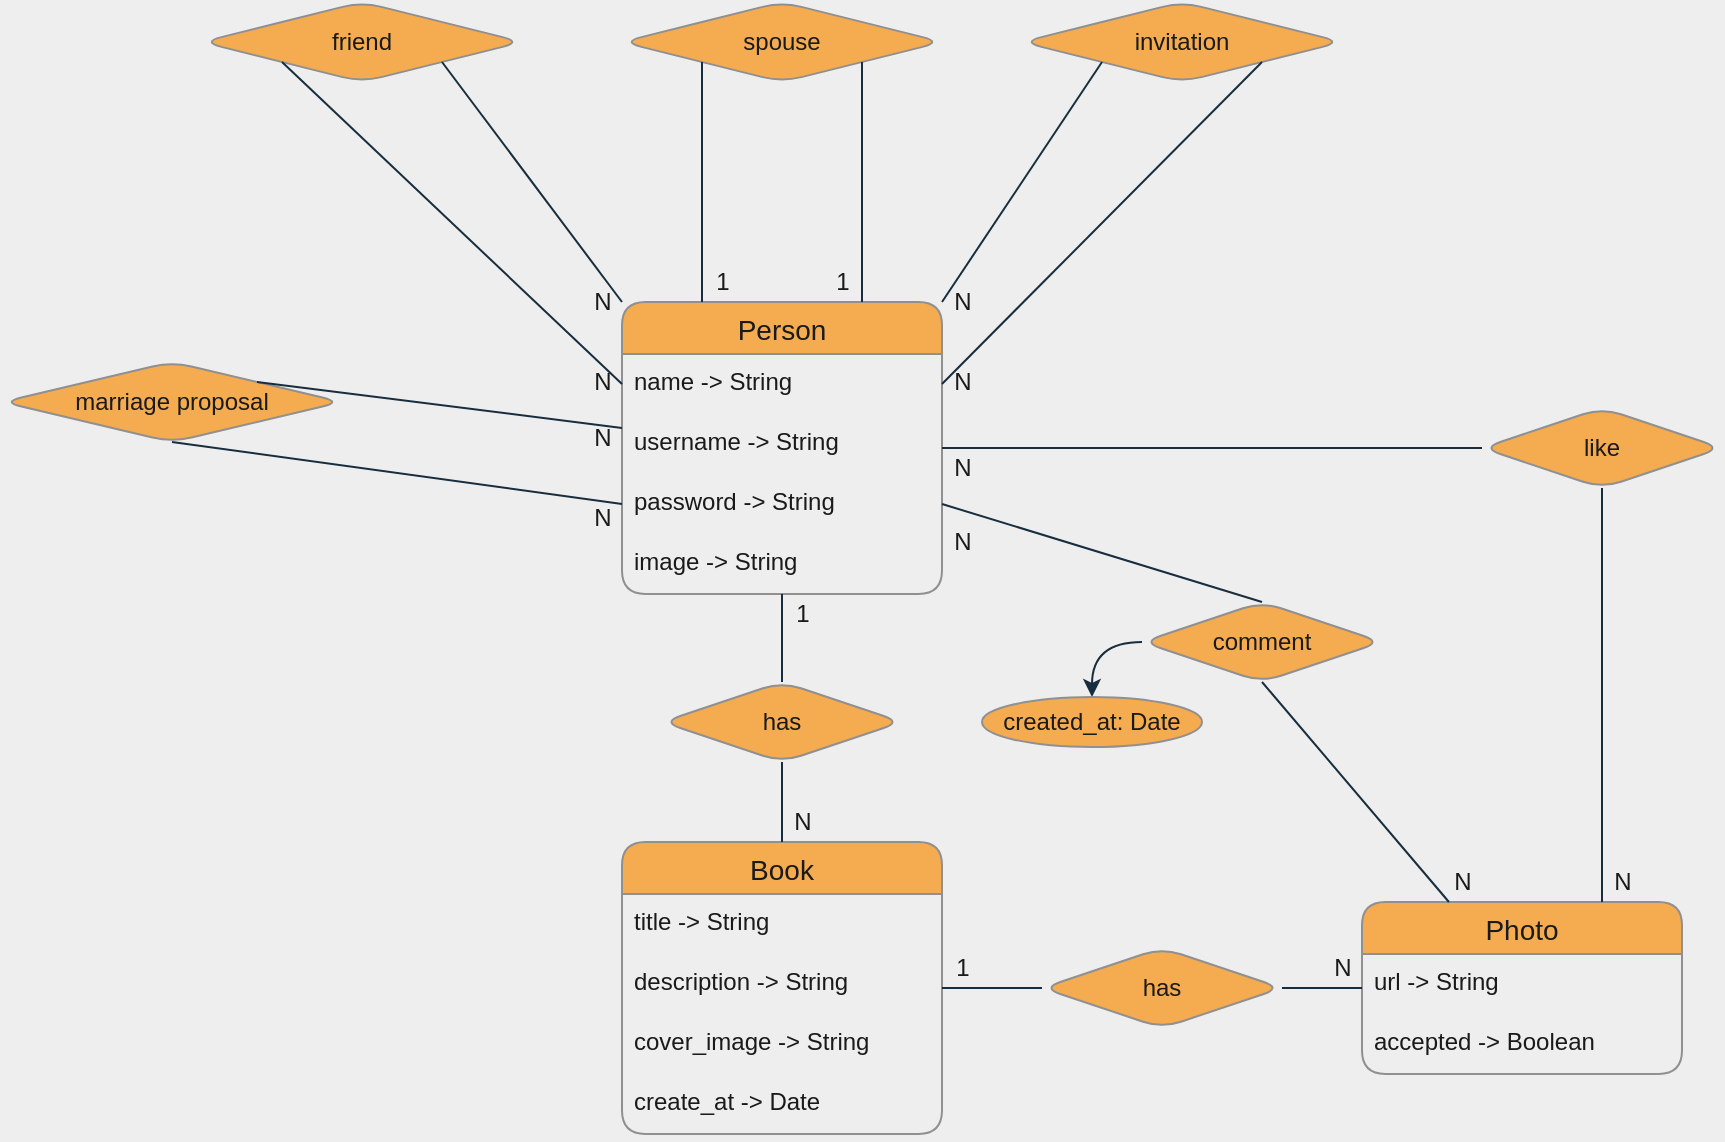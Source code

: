 <mxfile version="14.9.6" type="device"><diagram id="D7RLqIg8jdXj-3cyMNZ4" name="Página-1"><mxGraphModel dx="1240" dy="739" grid="1" gridSize="10" guides="1" tooltips="1" connect="1" arrows="1" fold="1" page="1" pageScale="1" pageWidth="1100" pageHeight="850" background="#EEEEEE" math="0" shadow="0"><root><mxCell id="0"/><mxCell id="1" parent="0"/><mxCell id="IPRl2dT581w0wiy9FcsN-63" value="Person" style="swimlane;fontStyle=0;childLayout=stackLayout;horizontal=1;startSize=26;horizontalStack=0;resizeParent=1;resizeParentMax=0;resizeLast=0;collapsible=1;marginBottom=0;align=center;fontSize=14;rounded=1;fillColor=#F5AB50;strokeColor=#909090;fontColor=#1A1A1A;" vertex="1" parent="1"><mxGeometry x="380" y="292" width="160" height="146" as="geometry"/></mxCell><mxCell id="IPRl2dT581w0wiy9FcsN-64" value="name -&gt; String" style="text;strokeColor=none;fillColor=none;spacingLeft=4;spacingRight=4;overflow=hidden;rotatable=0;points=[[0,0.5],[1,0.5]];portConstraint=eastwest;fontSize=12;rounded=1;fontColor=#1A1A1A;" vertex="1" parent="IPRl2dT581w0wiy9FcsN-63"><mxGeometry y="26" width="160" height="30" as="geometry"/></mxCell><mxCell id="IPRl2dT581w0wiy9FcsN-65" value="username -&gt; String" style="text;strokeColor=none;fillColor=none;spacingLeft=4;spacingRight=4;overflow=hidden;rotatable=0;points=[[0,0.5],[1,0.5]];portConstraint=eastwest;fontSize=12;rounded=1;fontColor=#1A1A1A;" vertex="1" parent="IPRl2dT581w0wiy9FcsN-63"><mxGeometry y="56" width="160" height="30" as="geometry"/></mxCell><mxCell id="IPRl2dT581w0wiy9FcsN-66" value="password -&gt; String" style="text;strokeColor=none;fillColor=none;spacingLeft=4;spacingRight=4;overflow=hidden;rotatable=0;points=[[0,0.5],[1,0.5]];portConstraint=eastwest;fontSize=12;rounded=1;fontColor=#1A1A1A;" vertex="1" parent="IPRl2dT581w0wiy9FcsN-63"><mxGeometry y="86" width="160" height="30" as="geometry"/></mxCell><mxCell id="IPRl2dT581w0wiy9FcsN-67" value="image -&gt; String" style="text;strokeColor=none;fillColor=none;spacingLeft=4;spacingRight=4;overflow=hidden;rotatable=0;points=[[0,0.5],[1,0.5]];portConstraint=eastwest;fontSize=12;rounded=1;fontColor=#1A1A1A;" vertex="1" parent="IPRl2dT581w0wiy9FcsN-63"><mxGeometry y="116" width="160" height="30" as="geometry"/></mxCell><mxCell id="IPRl2dT581w0wiy9FcsN-73" value="friend" style="shape=rhombus;perimeter=rhombusPerimeter;whiteSpace=wrap;html=1;align=center;rounded=1;fillColor=#F5AB50;strokeColor=#909090;fontColor=#1A1A1A;" vertex="1" parent="1"><mxGeometry x="170" y="142" width="160" height="40" as="geometry"/></mxCell><mxCell id="IPRl2dT581w0wiy9FcsN-74" value="" style="endArrow=none;html=1;exitX=0;exitY=1;exitDx=0;exitDy=0;entryX=0;entryY=0.5;entryDx=0;entryDy=0;curved=1;strokeColor=#182E3E;fontColor=#1A1A1A;labelBackgroundColor=#EEEEEE;" edge="1" parent="1" source="IPRl2dT581w0wiy9FcsN-73" target="IPRl2dT581w0wiy9FcsN-64"><mxGeometry relative="1" as="geometry"><mxPoint x="450" y="322" as="sourcePoint"/><mxPoint x="610" y="322" as="targetPoint"/></mxGeometry></mxCell><mxCell id="IPRl2dT581w0wiy9FcsN-75" value="" style="endArrow=none;html=1;exitX=1;exitY=1;exitDx=0;exitDy=0;entryX=0;entryY=0;entryDx=0;entryDy=0;curved=1;strokeColor=#182E3E;fontColor=#1A1A1A;labelBackgroundColor=#EEEEEE;" edge="1" parent="1" source="IPRl2dT581w0wiy9FcsN-73" target="IPRl2dT581w0wiy9FcsN-63"><mxGeometry relative="1" as="geometry"><mxPoint x="430" y="177" as="sourcePoint"/><mxPoint x="430" y="302" as="targetPoint"/></mxGeometry></mxCell><mxCell id="IPRl2dT581w0wiy9FcsN-76" value="N" style="text;html=1;align=center;verticalAlign=middle;resizable=0;points=[];autosize=1;strokeColor=none;rounded=1;fontColor=#1A1A1A;" vertex="1" parent="1"><mxGeometry x="360" y="282" width="20" height="20" as="geometry"/></mxCell><mxCell id="IPRl2dT581w0wiy9FcsN-77" value="N" style="text;html=1;align=center;verticalAlign=middle;resizable=0;points=[];autosize=1;strokeColor=none;rounded=1;fontColor=#1A1A1A;" vertex="1" parent="1"><mxGeometry x="360" y="322" width="20" height="20" as="geometry"/></mxCell><mxCell id="IPRl2dT581w0wiy9FcsN-78" value="spouse" style="shape=rhombus;perimeter=rhombusPerimeter;whiteSpace=wrap;html=1;align=center;rounded=1;fillColor=#F5AB50;strokeColor=#909090;fontColor=#1A1A1A;" vertex="1" parent="1"><mxGeometry x="380" y="142" width="160" height="40" as="geometry"/></mxCell><mxCell id="IPRl2dT581w0wiy9FcsN-79" value="" style="endArrow=none;html=1;entryX=0.25;entryY=0;entryDx=0;entryDy=0;exitX=0;exitY=1;exitDx=0;exitDy=0;curved=1;strokeColor=#182E3E;fontColor=#1A1A1A;labelBackgroundColor=#EEEEEE;" edge="1" parent="1" source="IPRl2dT581w0wiy9FcsN-78" target="IPRl2dT581w0wiy9FcsN-63"><mxGeometry relative="1" as="geometry"><mxPoint x="510" y="182" as="sourcePoint"/><mxPoint x="430" y="302" as="targetPoint"/></mxGeometry></mxCell><mxCell id="IPRl2dT581w0wiy9FcsN-80" value="" style="endArrow=none;html=1;exitX=1;exitY=1;exitDx=0;exitDy=0;entryX=0.75;entryY=0;entryDx=0;entryDy=0;curved=1;strokeColor=#182E3E;fontColor=#1A1A1A;labelBackgroundColor=#EEEEEE;" edge="1" parent="1" source="IPRl2dT581w0wiy9FcsN-78" target="IPRl2dT581w0wiy9FcsN-63"><mxGeometry relative="1" as="geometry"><mxPoint x="560" y="192" as="sourcePoint"/><mxPoint x="510" y="302" as="targetPoint"/></mxGeometry></mxCell><mxCell id="IPRl2dT581w0wiy9FcsN-81" value="1" style="text;html=1;align=center;verticalAlign=middle;resizable=0;points=[];autosize=1;strokeColor=none;rounded=1;fontColor=#1A1A1A;" vertex="1" parent="1"><mxGeometry x="420" y="272" width="20" height="20" as="geometry"/></mxCell><mxCell id="IPRl2dT581w0wiy9FcsN-82" value="1" style="text;html=1;align=center;verticalAlign=middle;resizable=0;points=[];autosize=1;strokeColor=none;rounded=1;fontColor=#1A1A1A;" vertex="1" parent="1"><mxGeometry x="480" y="272" width="20" height="20" as="geometry"/></mxCell><mxCell id="IPRl2dT581w0wiy9FcsN-83" value="invitation" style="shape=rhombus;perimeter=rhombusPerimeter;whiteSpace=wrap;html=1;align=center;rounded=1;fillColor=#F5AB50;strokeColor=#909090;fontColor=#1A1A1A;" vertex="1" parent="1"><mxGeometry x="580" y="142" width="160" height="40" as="geometry"/></mxCell><mxCell id="IPRl2dT581w0wiy9FcsN-84" value="" style="endArrow=none;html=1;exitX=0;exitY=1;exitDx=0;exitDy=0;entryX=1;entryY=0;entryDx=0;entryDy=0;curved=1;strokeColor=#182E3E;fontColor=#1A1A1A;labelBackgroundColor=#EEEEEE;" edge="1" parent="1" source="IPRl2dT581w0wiy9FcsN-83" target="IPRl2dT581w0wiy9FcsN-63"><mxGeometry relative="1" as="geometry"><mxPoint x="640" y="192" as="sourcePoint"/><mxPoint x="550" y="343" as="targetPoint"/></mxGeometry></mxCell><mxCell id="IPRl2dT581w0wiy9FcsN-86" value="" style="endArrow=none;html=1;exitX=1;exitY=1;exitDx=0;exitDy=0;entryX=1;entryY=0.5;entryDx=0;entryDy=0;curved=1;strokeColor=#182E3E;fontColor=#1A1A1A;labelBackgroundColor=#EEEEEE;" edge="1" parent="1" source="IPRl2dT581w0wiy9FcsN-83" target="IPRl2dT581w0wiy9FcsN-64"><mxGeometry relative="1" as="geometry"><mxPoint x="650.0" y="202" as="sourcePoint"/><mxPoint x="550" y="373" as="targetPoint"/></mxGeometry></mxCell><mxCell id="IPRl2dT581w0wiy9FcsN-87" value="N" style="text;html=1;align=center;verticalAlign=middle;resizable=0;points=[];autosize=1;strokeColor=none;rounded=1;fontColor=#1A1A1A;" vertex="1" parent="1"><mxGeometry x="540" y="282" width="20" height="20" as="geometry"/></mxCell><mxCell id="IPRl2dT581w0wiy9FcsN-88" value="N" style="text;html=1;align=center;verticalAlign=middle;resizable=0;points=[];autosize=1;strokeColor=none;rounded=1;fontColor=#1A1A1A;" vertex="1" parent="1"><mxGeometry x="540" y="322" width="20" height="20" as="geometry"/></mxCell><mxCell id="IPRl2dT581w0wiy9FcsN-89" value="Book" style="swimlane;fontStyle=0;childLayout=stackLayout;horizontal=1;startSize=26;horizontalStack=0;resizeParent=1;resizeParentMax=0;resizeLast=0;collapsible=1;marginBottom=0;align=center;fontSize=14;rounded=1;fillColor=#F5AB50;strokeColor=#909090;fontColor=#1A1A1A;" vertex="1" parent="1"><mxGeometry x="380" y="562" width="160" height="146" as="geometry"/></mxCell><mxCell id="IPRl2dT581w0wiy9FcsN-90" value="title -&gt; String" style="text;strokeColor=none;fillColor=none;spacingLeft=4;spacingRight=4;overflow=hidden;rotatable=0;points=[[0,0.5],[1,0.5]];portConstraint=eastwest;fontSize=12;rounded=1;fontColor=#1A1A1A;" vertex="1" parent="IPRl2dT581w0wiy9FcsN-89"><mxGeometry y="26" width="160" height="30" as="geometry"/></mxCell><mxCell id="IPRl2dT581w0wiy9FcsN-91" value="description -&gt; String" style="text;strokeColor=none;fillColor=none;spacingLeft=4;spacingRight=4;overflow=hidden;rotatable=0;points=[[0,0.5],[1,0.5]];portConstraint=eastwest;fontSize=12;rounded=1;fontColor=#1A1A1A;" vertex="1" parent="IPRl2dT581w0wiy9FcsN-89"><mxGeometry y="56" width="160" height="30" as="geometry"/></mxCell><mxCell id="IPRl2dT581w0wiy9FcsN-92" value="cover_image -&gt; String" style="text;strokeColor=none;fillColor=none;spacingLeft=4;spacingRight=4;overflow=hidden;rotatable=0;points=[[0,0.5],[1,0.5]];portConstraint=eastwest;fontSize=12;rounded=1;fontColor=#1A1A1A;" vertex="1" parent="IPRl2dT581w0wiy9FcsN-89"><mxGeometry y="86" width="160" height="30" as="geometry"/></mxCell><mxCell id="IPRl2dT581w0wiy9FcsN-93" value="create_at -&gt; Date" style="text;strokeColor=none;fillColor=none;spacingLeft=4;spacingRight=4;overflow=hidden;rotatable=0;points=[[0,0.5],[1,0.5]];portConstraint=eastwest;fontSize=12;rounded=1;fontColor=#1A1A1A;" vertex="1" parent="IPRl2dT581w0wiy9FcsN-89"><mxGeometry y="116" width="160" height="30" as="geometry"/></mxCell><mxCell id="IPRl2dT581w0wiy9FcsN-94" value="has" style="shape=rhombus;perimeter=rhombusPerimeter;whiteSpace=wrap;html=1;align=center;rounded=1;fillColor=#F5AB50;strokeColor=#909090;fontColor=#1A1A1A;" vertex="1" parent="1"><mxGeometry x="400" y="482" width="120" height="40" as="geometry"/></mxCell><mxCell id="IPRl2dT581w0wiy9FcsN-95" value="" style="endArrow=none;html=1;curved=1;strokeColor=#182E3E;fontColor=#1A1A1A;labelBackgroundColor=#EEEEEE;" edge="1" parent="1" source="IPRl2dT581w0wiy9FcsN-94" target="IPRl2dT581w0wiy9FcsN-63"><mxGeometry relative="1" as="geometry"><mxPoint x="726.16" y="221.2" as="sourcePoint"/><mxPoint x="550" y="433" as="targetPoint"/></mxGeometry></mxCell><mxCell id="IPRl2dT581w0wiy9FcsN-96" value="" style="endArrow=none;html=1;curved=1;strokeColor=#182E3E;fontColor=#1A1A1A;labelBackgroundColor=#EEEEEE;" edge="1" parent="1" source="IPRl2dT581w0wiy9FcsN-94" target="IPRl2dT581w0wiy9FcsN-89"><mxGeometry relative="1" as="geometry"><mxPoint x="470" y="492" as="sourcePoint"/><mxPoint x="470" y="448" as="targetPoint"/></mxGeometry></mxCell><mxCell id="IPRl2dT581w0wiy9FcsN-98" value="N" style="text;html=1;align=center;verticalAlign=middle;resizable=0;points=[];autosize=1;strokeColor=none;rounded=1;fontColor=#1A1A1A;" vertex="1" parent="1"><mxGeometry x="460" y="542" width="20" height="20" as="geometry"/></mxCell><mxCell id="IPRl2dT581w0wiy9FcsN-100" value="1" style="text;html=1;align=center;verticalAlign=middle;resizable=0;points=[];autosize=1;strokeColor=none;rounded=1;fontColor=#1A1A1A;" vertex="1" parent="1"><mxGeometry x="460" y="438" width="20" height="20" as="geometry"/></mxCell><mxCell id="IPRl2dT581w0wiy9FcsN-101" value="Photo" style="swimlane;fontStyle=0;childLayout=stackLayout;horizontal=1;startSize=26;horizontalStack=0;resizeParent=1;resizeParentMax=0;resizeLast=0;collapsible=1;marginBottom=0;align=center;fontSize=14;rounded=1;fillColor=#F5AB50;strokeColor=#909090;fontColor=#1A1A1A;" vertex="1" parent="1"><mxGeometry x="750" y="592" width="160" height="86" as="geometry"/></mxCell><mxCell id="IPRl2dT581w0wiy9FcsN-102" value="url -&gt; String" style="text;strokeColor=none;fillColor=none;spacingLeft=4;spacingRight=4;overflow=hidden;rotatable=0;points=[[0,0.5],[1,0.5]];portConstraint=eastwest;fontSize=12;rounded=1;fontColor=#1A1A1A;" vertex="1" parent="IPRl2dT581w0wiy9FcsN-101"><mxGeometry y="26" width="160" height="30" as="geometry"/></mxCell><mxCell id="IPRl2dT581w0wiy9FcsN-103" value="accepted -&gt; Boolean" style="text;strokeColor=none;fillColor=none;spacingLeft=4;spacingRight=4;overflow=hidden;rotatable=0;points=[[0,0.5],[1,0.5]];portConstraint=eastwest;fontSize=12;rounded=1;fontColor=#1A1A1A;" vertex="1" parent="IPRl2dT581w0wiy9FcsN-101"><mxGeometry y="56" width="160" height="30" as="geometry"/></mxCell><mxCell id="IPRl2dT581w0wiy9FcsN-106" value="has" style="shape=rhombus;perimeter=rhombusPerimeter;whiteSpace=wrap;html=1;align=center;rounded=1;fillColor=#F5AB50;strokeColor=#909090;fontColor=#1A1A1A;" vertex="1" parent="1"><mxGeometry x="590" y="615" width="120" height="40" as="geometry"/></mxCell><mxCell id="IPRl2dT581w0wiy9FcsN-107" value="" style="endArrow=none;html=1;curved=1;strokeColor=#182E3E;fontColor=#1A1A1A;labelBackgroundColor=#EEEEEE;" edge="1" parent="1" source="IPRl2dT581w0wiy9FcsN-106" target="IPRl2dT581w0wiy9FcsN-89"><mxGeometry relative="1" as="geometry"><mxPoint x="470" y="532.0" as="sourcePoint"/><mxPoint x="470" y="572.0" as="targetPoint"/></mxGeometry></mxCell><mxCell id="IPRl2dT581w0wiy9FcsN-108" value="" style="endArrow=none;html=1;curved=1;strokeColor=#182E3E;fontColor=#1A1A1A;labelBackgroundColor=#EEEEEE;" edge="1" parent="1" source="IPRl2dT581w0wiy9FcsN-106" target="IPRl2dT581w0wiy9FcsN-101"><mxGeometry relative="1" as="geometry"><mxPoint x="590" y="645" as="sourcePoint"/><mxPoint x="550" y="645" as="targetPoint"/></mxGeometry></mxCell><mxCell id="IPRl2dT581w0wiy9FcsN-109" value="N" style="text;html=1;align=center;verticalAlign=middle;resizable=0;points=[];autosize=1;strokeColor=none;rounded=1;fontColor=#1A1A1A;" vertex="1" parent="1"><mxGeometry x="730" y="615" width="20" height="20" as="geometry"/></mxCell><mxCell id="IPRl2dT581w0wiy9FcsN-110" value="1" style="text;html=1;align=center;verticalAlign=middle;resizable=0;points=[];autosize=1;strokeColor=none;rounded=1;fontColor=#1A1A1A;" vertex="1" parent="1"><mxGeometry x="540" y="615" width="20" height="20" as="geometry"/></mxCell><mxCell id="IPRl2dT581w0wiy9FcsN-114" value="like" style="shape=rhombus;perimeter=rhombusPerimeter;whiteSpace=wrap;html=1;align=center;rounded=1;fillColor=#F5AB50;strokeColor=#909090;fontColor=#1A1A1A;" vertex="1" parent="1"><mxGeometry x="810" y="345" width="120" height="40" as="geometry"/></mxCell><mxCell id="IPRl2dT581w0wiy9FcsN-115" value="" style="endArrow=none;html=1;curved=1;strokeColor=#182E3E;fontColor=#1A1A1A;labelBackgroundColor=#EEEEEE;" edge="1" parent="1" source="IPRl2dT581w0wiy9FcsN-114" target="IPRl2dT581w0wiy9FcsN-63"><mxGeometry relative="1" as="geometry"><mxPoint x="600" y="645" as="sourcePoint"/><mxPoint x="550" y="645" as="targetPoint"/></mxGeometry></mxCell><mxCell id="IPRl2dT581w0wiy9FcsN-117" value="" style="endArrow=none;html=1;exitX=0.75;exitY=0;exitDx=0;exitDy=0;curved=1;strokeColor=#182E3E;fontColor=#1A1A1A;labelBackgroundColor=#EEEEEE;" edge="1" parent="1" source="IPRl2dT581w0wiy9FcsN-101" target="IPRl2dT581w0wiy9FcsN-114"><mxGeometry relative="1" as="geometry"><mxPoint x="740" y="446" as="sourcePoint"/><mxPoint x="690" y="446" as="targetPoint"/></mxGeometry></mxCell><mxCell id="IPRl2dT581w0wiy9FcsN-118" value="N" style="text;html=1;align=center;verticalAlign=middle;resizable=0;points=[];autosize=1;strokeColor=none;rounded=1;fontColor=#1A1A1A;" vertex="1" parent="1"><mxGeometry x="540" y="365" width="20" height="20" as="geometry"/></mxCell><mxCell id="IPRl2dT581w0wiy9FcsN-119" value="N" style="text;html=1;align=center;verticalAlign=middle;resizable=0;points=[];autosize=1;strokeColor=none;rounded=1;fontColor=#1A1A1A;" vertex="1" parent="1"><mxGeometry x="870" y="572" width="20" height="20" as="geometry"/></mxCell><mxCell id="IPRl2dT581w0wiy9FcsN-127" value="" style="edgeStyle=orthogonalEdgeStyle;orthogonalLoop=1;jettySize=auto;html=1;exitX=0;exitY=0.5;exitDx=0;exitDy=0;curved=1;strokeColor=#182E3E;fontColor=#1A1A1A;labelBackgroundColor=#EEEEEE;" edge="1" parent="1" source="IPRl2dT581w0wiy9FcsN-120" target="IPRl2dT581w0wiy9FcsN-126"><mxGeometry relative="1" as="geometry"/></mxCell><mxCell id="IPRl2dT581w0wiy9FcsN-120" value="comment" style="shape=rhombus;perimeter=rhombusPerimeter;whiteSpace=wrap;html=1;align=center;rounded=1;fillColor=#F5AB50;strokeColor=#909090;fontColor=#1A1A1A;" vertex="1" parent="1"><mxGeometry x="640" y="442" width="120" height="40" as="geometry"/></mxCell><mxCell id="IPRl2dT581w0wiy9FcsN-121" value="" style="endArrow=none;html=1;entryX=1;entryY=0.5;entryDx=0;entryDy=0;exitX=0.5;exitY=0;exitDx=0;exitDy=0;curved=1;strokeColor=#182E3E;fontColor=#1A1A1A;labelBackgroundColor=#EEEEEE;" edge="1" parent="1" source="IPRl2dT581w0wiy9FcsN-120" target="IPRl2dT581w0wiy9FcsN-66"><mxGeometry relative="1" as="geometry"><mxPoint x="820" y="375" as="sourcePoint"/><mxPoint x="550" y="375" as="targetPoint"/></mxGeometry></mxCell><mxCell id="IPRl2dT581w0wiy9FcsN-122" value="" style="endArrow=none;html=1;entryX=0.5;entryY=1;entryDx=0;entryDy=0;curved=1;strokeColor=#182E3E;fontColor=#1A1A1A;labelBackgroundColor=#EEEEEE;" edge="1" parent="1" source="IPRl2dT581w0wiy9FcsN-101" target="IPRl2dT581w0wiy9FcsN-120"><mxGeometry relative="1" as="geometry"><mxPoint x="780" y="437" as="sourcePoint"/><mxPoint x="830" y="452" as="targetPoint"/></mxGeometry></mxCell><mxCell id="IPRl2dT581w0wiy9FcsN-123" value="N" style="text;html=1;align=center;verticalAlign=middle;resizable=0;points=[];autosize=1;strokeColor=none;rounded=1;fontColor=#1A1A1A;" vertex="1" parent="1"><mxGeometry x="540" y="402" width="20" height="20" as="geometry"/></mxCell><mxCell id="IPRl2dT581w0wiy9FcsN-124" value="N" style="text;html=1;align=center;verticalAlign=middle;resizable=0;points=[];autosize=1;strokeColor=none;rounded=1;fontColor=#1A1A1A;" vertex="1" parent="1"><mxGeometry x="790" y="572" width="20" height="20" as="geometry"/></mxCell><mxCell id="IPRl2dT581w0wiy9FcsN-126" value="created_at: Date" style="ellipse;whiteSpace=wrap;html=1;align=center;rounded=1;fillColor=#F5AB50;strokeColor=#909090;fontColor=#1A1A1A;" vertex="1" parent="1"><mxGeometry x="560" y="489.5" width="110" height="25" as="geometry"/></mxCell><mxCell id="IPRl2dT581w0wiy9FcsN-128" value="marriage proposal" style="shape=rhombus;perimeter=rhombusPerimeter;whiteSpace=wrap;html=1;align=center;rounded=1;fillColor=#F5AB50;strokeColor=#909090;fontColor=#1A1A1A;" vertex="1" parent="1"><mxGeometry x="70" y="322" width="170" height="40" as="geometry"/></mxCell><mxCell id="IPRl2dT581w0wiy9FcsN-130" value="" style="endArrow=none;html=1;exitX=1;exitY=0;exitDx=0;exitDy=0;curved=1;strokeColor=#182E3E;fontColor=#1A1A1A;labelBackgroundColor=#EEEEEE;" edge="1" parent="1" source="IPRl2dT581w0wiy9FcsN-128" target="IPRl2dT581w0wiy9FcsN-63"><mxGeometry relative="1" as="geometry"><mxPoint x="165" y="251.5" as="sourcePoint"/><mxPoint x="335" y="412.5" as="targetPoint"/></mxGeometry></mxCell><mxCell id="IPRl2dT581w0wiy9FcsN-131" value="" style="endArrow=none;html=1;curved=1;strokeColor=#182E3E;fontColor=#1A1A1A;labelBackgroundColor=#EEEEEE;entryX=0;entryY=0.5;entryDx=0;entryDy=0;exitX=0.5;exitY=1;exitDx=0;exitDy=0;" edge="1" parent="1" source="IPRl2dT581w0wiy9FcsN-128" target="IPRl2dT581w0wiy9FcsN-66"><mxGeometry relative="1" as="geometry"><mxPoint x="165" y="390" as="sourcePoint"/><mxPoint x="390" y="378.934" as="targetPoint"/></mxGeometry></mxCell><mxCell id="IPRl2dT581w0wiy9FcsN-132" value="N" style="text;html=1;align=center;verticalAlign=middle;resizable=0;points=[];autosize=1;strokeColor=none;fontColor=#1A1A1A;" vertex="1" parent="1"><mxGeometry x="360" y="350" width="20" height="20" as="geometry"/></mxCell><mxCell id="IPRl2dT581w0wiy9FcsN-133" value="N" style="text;html=1;align=center;verticalAlign=middle;resizable=0;points=[];autosize=1;strokeColor=none;fontColor=#1A1A1A;" vertex="1" parent="1"><mxGeometry x="360" y="390" width="20" height="20" as="geometry"/></mxCell></root></mxGraphModel></diagram></mxfile>